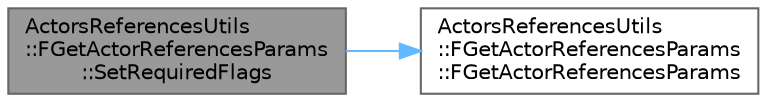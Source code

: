 digraph "ActorsReferencesUtils::FGetActorReferencesParams::SetRequiredFlags"
{
 // INTERACTIVE_SVG=YES
 // LATEX_PDF_SIZE
  bgcolor="transparent";
  edge [fontname=Helvetica,fontsize=10,labelfontname=Helvetica,labelfontsize=10];
  node [fontname=Helvetica,fontsize=10,shape=box,height=0.2,width=0.4];
  rankdir="LR";
  Node1 [id="Node000001",label="ActorsReferencesUtils\l::FGetActorReferencesParams\l::SetRequiredFlags",height=0.2,width=0.4,color="gray40", fillcolor="grey60", style="filled", fontcolor="black",tooltip=" "];
  Node1 -> Node2 [id="edge1_Node000001_Node000002",color="steelblue1",style="solid",tooltip=" "];
  Node2 [id="Node000002",label="ActorsReferencesUtils\l::FGetActorReferencesParams\l::FGetActorReferencesParams",height=0.2,width=0.4,color="grey40", fillcolor="white", style="filled",URL="$d3/d5e/structActorsReferencesUtils_1_1FGetActorReferencesParams.html#a315ce58a9c3e60efcb7e9dd5bea3c488",tooltip=" "];
}
